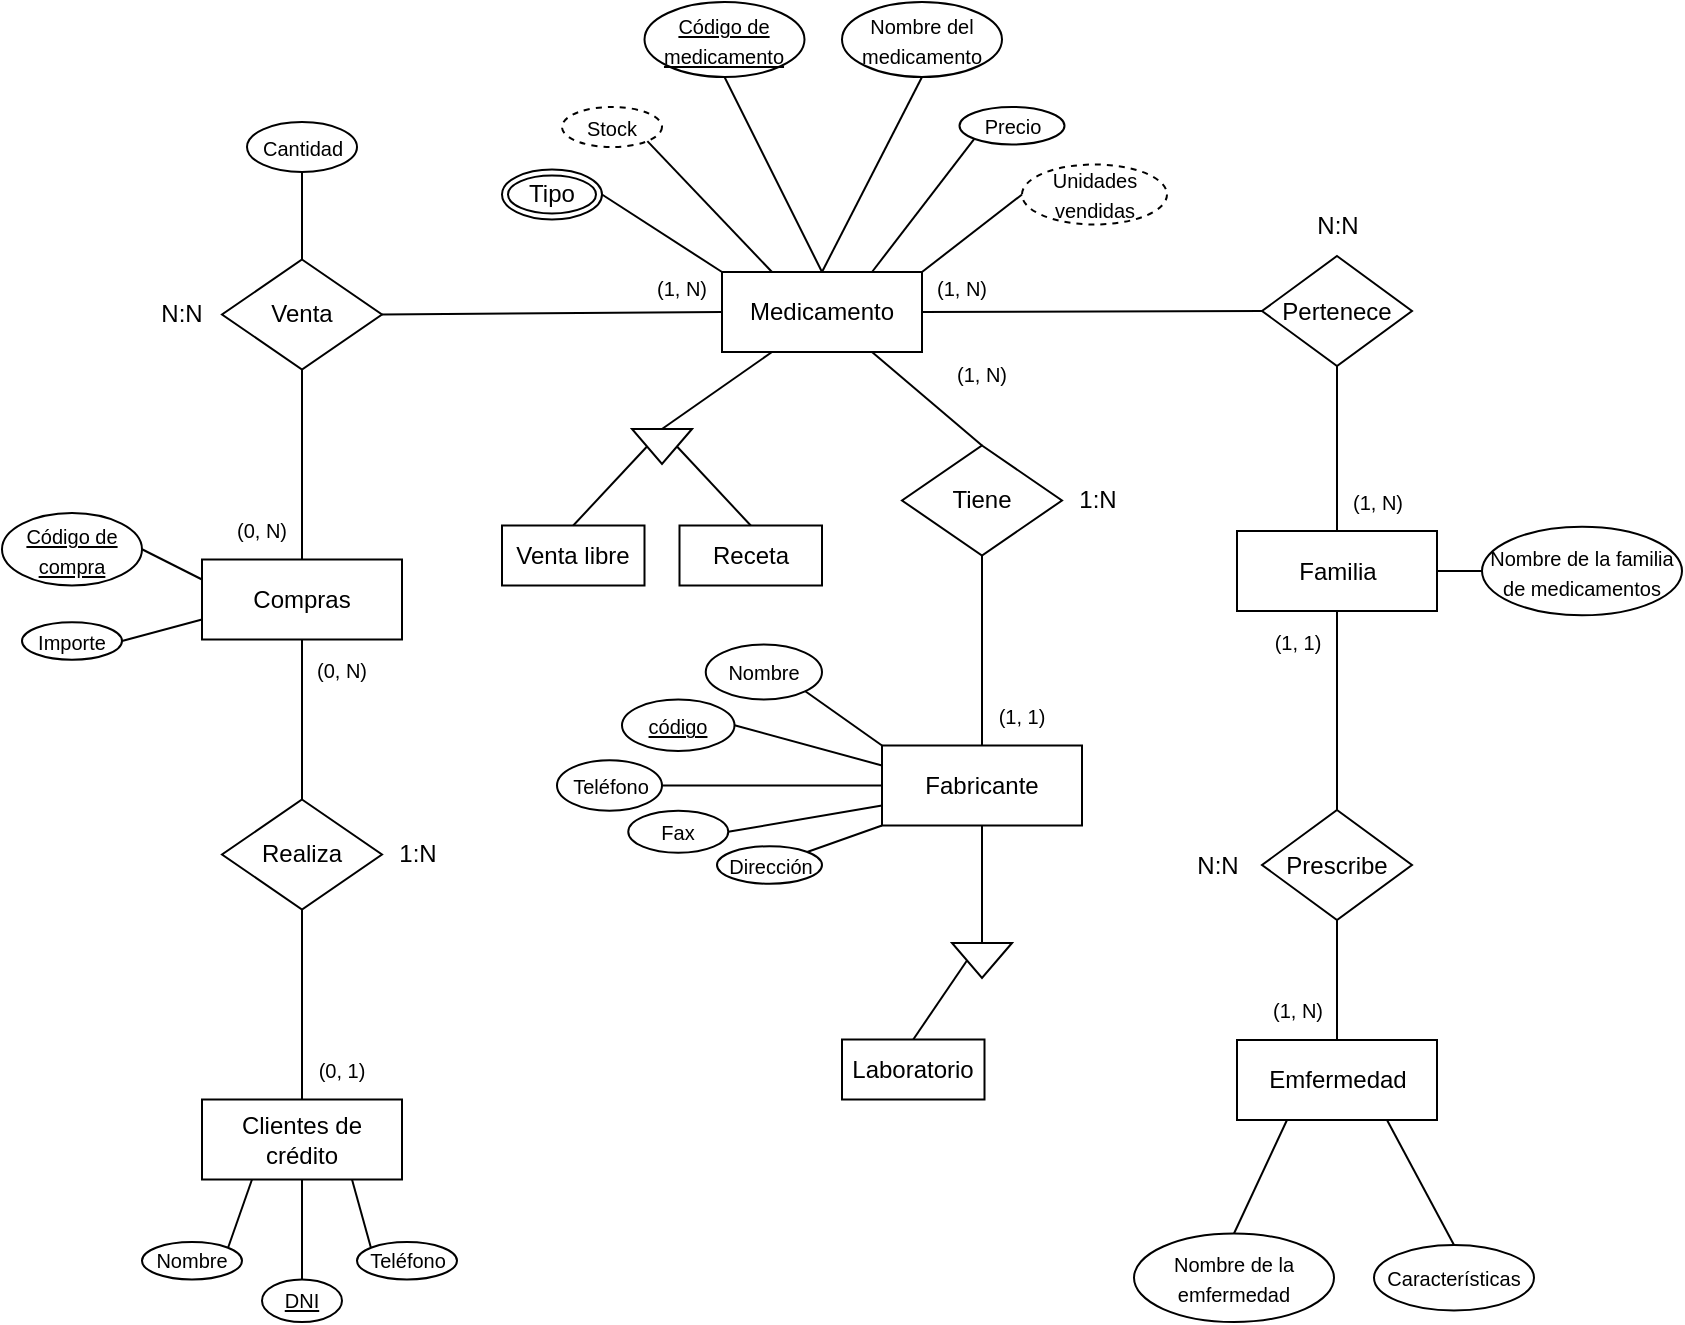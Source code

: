 <mxfile version="15.5.9" type="device"><diagram id="CfC8AovjLmDp64zCJDnv" name="Page-1"><mxGraphModel dx="2249" dy="762" grid="1" gridSize="10" guides="1" tooltips="1" connect="1" arrows="1" fold="1" page="1" pageScale="1" pageWidth="827" pageHeight="1169" math="0" shadow="0"><root><mxCell id="0"/><mxCell id="1" parent="0"/><mxCell id="pFtP16wdfnLzdNdRSwy1-2" value="&lt;font style=&quot;font-size: 10px&quot;&gt;Stock&lt;/font&gt;" style="ellipse;whiteSpace=wrap;html=1;align=center;dashed=1;" parent="1" vertex="1"><mxGeometry x="274" y="142.5" width="50" height="20" as="geometry"/></mxCell><mxCell id="pFtP16wdfnLzdNdRSwy1-15" value="Tiene" style="shape=rhombus;perimeter=rhombusPerimeter;whiteSpace=wrap;html=1;align=center;" parent="1" vertex="1"><mxGeometry x="444" y="311.75" width="80" height="55" as="geometry"/></mxCell><mxCell id="pFtP16wdfnLzdNdRSwy1-16" value="Medicamento" style="whiteSpace=wrap;html=1;align=center;" parent="1" vertex="1"><mxGeometry x="354" y="225" width="100" height="40" as="geometry"/></mxCell><mxCell id="pFtP16wdfnLzdNdRSwy1-58" value="(1, N)" style="text;html=1;strokeColor=none;fillColor=none;align=center;verticalAlign=middle;whiteSpace=wrap;rounded=0;fontSize=10;" parent="1" vertex="1"><mxGeometry x="444" y="217.5" width="60" height="30" as="geometry"/></mxCell><mxCell id="Kog89b0vaoX_PIl8PWFZ-16" value="&lt;span style=&quot;font-size: 10px&quot;&gt;Código de medicamento&lt;/span&gt;" style="ellipse;whiteSpace=wrap;html=1;align=center;fontStyle=4" parent="1" vertex="1"><mxGeometry x="315.25" y="90" width="80" height="37.5" as="geometry"/></mxCell><mxCell id="Kog89b0vaoX_PIl8PWFZ-17" value="&lt;span style=&quot;font-size: 10px&quot;&gt;Nombre del medicamento&lt;/span&gt;" style="ellipse;whiteSpace=wrap;html=1;align=center;" parent="1" vertex="1"><mxGeometry x="414" y="90" width="80" height="37.5" as="geometry"/></mxCell><mxCell id="Kog89b0vaoX_PIl8PWFZ-18" value="" style="endArrow=none;html=1;rounded=0;fontSize=10;startArrow=none;entryX=0.5;entryY=1;entryDx=0;entryDy=0;exitX=0.5;exitY=0;exitDx=0;exitDy=0;" parent="1" source="pFtP16wdfnLzdNdRSwy1-16" target="Kog89b0vaoX_PIl8PWFZ-16" edge="1"><mxGeometry width="50" height="50" relative="1" as="geometry"><mxPoint x="394" y="180" as="sourcePoint"/><mxPoint x="356.5" y="155.0" as="targetPoint"/></mxGeometry></mxCell><mxCell id="Kog89b0vaoX_PIl8PWFZ-19" value="" style="endArrow=none;html=1;rounded=0;fontSize=10;startArrow=none;exitX=0.5;exitY=0;exitDx=0;exitDy=0;entryX=0.5;entryY=1;entryDx=0;entryDy=0;" parent="1" source="pFtP16wdfnLzdNdRSwy1-16" target="Kog89b0vaoX_PIl8PWFZ-17" edge="1"><mxGeometry width="50" height="50" relative="1" as="geometry"><mxPoint x="434" y="200" as="sourcePoint"/><mxPoint x="477" y="200" as="targetPoint"/></mxGeometry></mxCell><mxCell id="Kog89b0vaoX_PIl8PWFZ-20" value="" style="endArrow=none;html=1;rounded=0;fontSize=10;startArrow=none;exitX=0.25;exitY=0;exitDx=0;exitDy=0;entryX=1;entryY=1;entryDx=0;entryDy=0;" parent="1" source="pFtP16wdfnLzdNdRSwy1-16" target="pFtP16wdfnLzdNdRSwy1-2" edge="1"><mxGeometry width="50" height="50" relative="1" as="geometry"><mxPoint x="389" y="245" as="sourcePoint"/><mxPoint x="371.5" y="185" as="targetPoint"/></mxGeometry></mxCell><mxCell id="vwa5GEn__d7CZsa_ripY-7" value="N:N" style="text;html=1;strokeColor=none;fillColor=none;align=center;verticalAlign=middle;whiteSpace=wrap;rounded=0;" parent="1" vertex="1"><mxGeometry x="631.5" y="187" width="60" height="30" as="geometry"/></mxCell><mxCell id="iBu4KRf_P7W2fA3zbYYl-1" value="" style="endArrow=none;html=1;rounded=0;fontSize=10;startArrow=none;exitX=0.5;exitY=0;exitDx=0;exitDy=0;entryX=0.75;entryY=1;entryDx=0;entryDy=0;" parent="1" source="pFtP16wdfnLzdNdRSwy1-15" target="pFtP16wdfnLzdNdRSwy1-16" edge="1"><mxGeometry width="50" height="50" relative="1" as="geometry"><mxPoint x="469" y="405" as="sourcePoint"/><mxPoint x="521.5" y="247.5" as="targetPoint"/></mxGeometry></mxCell><mxCell id="iBu4KRf_P7W2fA3zbYYl-2" value="Fabricante" style="whiteSpace=wrap;html=1;align=center;" parent="1" vertex="1"><mxGeometry x="434" y="461.75" width="100" height="40" as="geometry"/></mxCell><mxCell id="iBu4KRf_P7W2fA3zbYYl-3" value="" style="endArrow=none;html=1;rounded=0;fontSize=10;exitX=0.5;exitY=0;exitDx=0;exitDy=0;entryX=0.5;entryY=1;entryDx=0;entryDy=0;" parent="1" source="iBu4KRf_P7W2fA3zbYYl-2" target="pFtP16wdfnLzdNdRSwy1-15" edge="1"><mxGeometry width="50" height="50" relative="1" as="geometry"><mxPoint x="624" y="371.75" as="sourcePoint"/><mxPoint x="624" y="296.75" as="targetPoint"/></mxGeometry></mxCell><mxCell id="iBu4KRf_P7W2fA3zbYYl-4" value="Pertenece" style="shape=rhombus;perimeter=rhombusPerimeter;whiteSpace=wrap;html=1;align=center;" parent="1" vertex="1"><mxGeometry x="624" y="217" width="75" height="55" as="geometry"/></mxCell><mxCell id="iBu4KRf_P7W2fA3zbYYl-5" value="" style="endArrow=none;html=1;rounded=0;fontSize=10;startArrow=none;exitX=0;exitY=0.5;exitDx=0;exitDy=0;entryX=1;entryY=0.5;entryDx=0;entryDy=0;" parent="1" source="iBu4KRf_P7W2fA3zbYYl-4" target="pFtP16wdfnLzdNdRSwy1-16" edge="1"><mxGeometry width="50" height="50" relative="1" as="geometry"><mxPoint x="414" y="327.5" as="sourcePoint"/><mxPoint x="414" y="275" as="targetPoint"/></mxGeometry></mxCell><mxCell id="iBu4KRf_P7W2fA3zbYYl-6" value="Familia" style="whiteSpace=wrap;html=1;align=center;" parent="1" vertex="1"><mxGeometry x="611.5" y="354.5" width="100" height="40" as="geometry"/></mxCell><mxCell id="iBu4KRf_P7W2fA3zbYYl-7" value="Prescribe" style="shape=rhombus;perimeter=rhombusPerimeter;whiteSpace=wrap;html=1;align=center;" parent="1" vertex="1"><mxGeometry x="624" y="494" width="75" height="55" as="geometry"/></mxCell><mxCell id="iBu4KRf_P7W2fA3zbYYl-8" value="Emfermedad" style="whiteSpace=wrap;html=1;align=center;" parent="1" vertex="1"><mxGeometry x="611.5" y="609" width="100" height="40" as="geometry"/></mxCell><mxCell id="iBu4KRf_P7W2fA3zbYYl-9" value="" style="endArrow=none;html=1;rounded=0;fontSize=10;startArrow=none;exitX=0.5;exitY=1;exitDx=0;exitDy=0;entryX=0.5;entryY=0;entryDx=0;entryDy=0;" parent="1" source="iBu4KRf_P7W2fA3zbYYl-4" target="iBu4KRf_P7W2fA3zbYYl-6" edge="1"><mxGeometry width="50" height="50" relative="1" as="geometry"><mxPoint x="634" y="254.5" as="sourcePoint"/><mxPoint x="521.5" y="254.5" as="targetPoint"/></mxGeometry></mxCell><mxCell id="iBu4KRf_P7W2fA3zbYYl-10" value="" style="endArrow=none;html=1;rounded=0;fontSize=10;startArrow=none;exitX=0.5;exitY=1;exitDx=0;exitDy=0;entryX=0.5;entryY=0;entryDx=0;entryDy=0;" parent="1" source="iBu4KRf_P7W2fA3zbYYl-6" target="iBu4KRf_P7W2fA3zbYYl-7" edge="1"><mxGeometry width="50" height="50" relative="1" as="geometry"><mxPoint x="671.5" y="282" as="sourcePoint"/><mxPoint x="671.5" y="364.5" as="targetPoint"/></mxGeometry></mxCell><mxCell id="iBu4KRf_P7W2fA3zbYYl-11" value="" style="endArrow=none;html=1;rounded=0;fontSize=10;startArrow=none;exitX=0.5;exitY=0;exitDx=0;exitDy=0;entryX=0.5;entryY=1;entryDx=0;entryDy=0;" parent="1" source="iBu4KRf_P7W2fA3zbYYl-8" target="iBu4KRf_P7W2fA3zbYYl-7" edge="1"><mxGeometry width="50" height="50" relative="1" as="geometry"><mxPoint x="684" y="406.5" as="sourcePoint"/><mxPoint x="671.5" y="504" as="targetPoint"/></mxGeometry></mxCell><mxCell id="iBu4KRf_P7W2fA3zbYYl-12" value="(1, N)" style="text;html=1;strokeColor=none;fillColor=none;align=center;verticalAlign=middle;whiteSpace=wrap;rounded=0;fontSize=10;" parent="1" vertex="1"><mxGeometry x="651.5" y="324.5" width="60" height="30" as="geometry"/></mxCell><mxCell id="iBu4KRf_P7W2fA3zbYYl-13" value="Venta" style="shape=rhombus;perimeter=rhombusPerimeter;whiteSpace=wrap;html=1;align=center;" parent="1" vertex="1"><mxGeometry x="104" y="218.75" width="80" height="55" as="geometry"/></mxCell><mxCell id="iBu4KRf_P7W2fA3zbYYl-14" value="" style="endArrow=none;html=1;rounded=0;fontSize=10;startArrow=none;exitX=1;exitY=0.5;exitDx=0;exitDy=0;entryX=0;entryY=0.5;entryDx=0;entryDy=0;" parent="1" source="iBu4KRf_P7W2fA3zbYYl-13" target="pFtP16wdfnLzdNdRSwy1-16" edge="1"><mxGeometry width="50" height="50" relative="1" as="geometry"><mxPoint x="219" y="363.75" as="sourcePoint"/><mxPoint x="154" y="223.75" as="targetPoint"/></mxGeometry></mxCell><mxCell id="iBu4KRf_P7W2fA3zbYYl-15" value="Compras" style="whiteSpace=wrap;html=1;align=center;" parent="1" vertex="1"><mxGeometry x="94" y="368.75" width="100" height="40" as="geometry"/></mxCell><mxCell id="iBu4KRf_P7W2fA3zbYYl-16" value="" style="endArrow=none;html=1;rounded=0;fontSize=10;exitX=0.5;exitY=0;exitDx=0;exitDy=0;entryX=0.5;entryY=1;entryDx=0;entryDy=0;" parent="1" source="iBu4KRf_P7W2fA3zbYYl-15" target="iBu4KRf_P7W2fA3zbYYl-13" edge="1"><mxGeometry width="50" height="50" relative="1" as="geometry"><mxPoint x="284" y="278.75" as="sourcePoint"/><mxPoint x="284" y="203.75" as="targetPoint"/></mxGeometry></mxCell><mxCell id="iBu4KRf_P7W2fA3zbYYl-17" value="Realiza" style="shape=rhombus;perimeter=rhombusPerimeter;whiteSpace=wrap;html=1;align=center;" parent="1" vertex="1"><mxGeometry x="104" y="488.75" width="80" height="55" as="geometry"/></mxCell><mxCell id="iBu4KRf_P7W2fA3zbYYl-18" value="Clientes de crédito" style="whiteSpace=wrap;html=1;align=center;" parent="1" vertex="1"><mxGeometry x="94" y="638.75" width="100" height="40" as="geometry"/></mxCell><mxCell id="iBu4KRf_P7W2fA3zbYYl-19" value="" style="endArrow=none;html=1;rounded=0;fontSize=10;exitX=0.5;exitY=0;exitDx=0;exitDy=0;entryX=0.5;entryY=1;entryDx=0;entryDy=0;" parent="1" source="iBu4KRf_P7W2fA3zbYYl-18" target="iBu4KRf_P7W2fA3zbYYl-17" edge="1"><mxGeometry width="50" height="50" relative="1" as="geometry"><mxPoint x="284" y="548.75" as="sourcePoint"/><mxPoint x="284" y="473.75" as="targetPoint"/></mxGeometry></mxCell><mxCell id="iBu4KRf_P7W2fA3zbYYl-20" value="" style="endArrow=none;html=1;rounded=0;fontSize=10;exitX=0.5;exitY=1;exitDx=0;exitDy=0;entryX=0.5;entryY=0;entryDx=0;entryDy=0;" parent="1" source="iBu4KRf_P7W2fA3zbYYl-15" target="iBu4KRf_P7W2fA3zbYYl-17" edge="1"><mxGeometry width="50" height="50" relative="1" as="geometry"><mxPoint x="154" y="648.75" as="sourcePoint"/><mxPoint x="154" y="553.75" as="targetPoint"/></mxGeometry></mxCell><mxCell id="nuaMepPsxCsyBqQcy8hz-1" value="(1, N)" style="text;html=1;strokeColor=none;fillColor=none;align=center;verticalAlign=middle;whiteSpace=wrap;rounded=0;fontSize=10;" parent="1" vertex="1"><mxGeometry x="304" y="217.5" width="60" height="30" as="geometry"/></mxCell><mxCell id="nuaMepPsxCsyBqQcy8hz-2" value="(0, N)" style="text;html=1;strokeColor=none;fillColor=none;align=center;verticalAlign=middle;whiteSpace=wrap;rounded=0;fontSize=10;" parent="1" vertex="1"><mxGeometry x="94" y="338.75" width="60" height="30" as="geometry"/></mxCell><mxCell id="nuaMepPsxCsyBqQcy8hz-3" value="(0, N)" style="text;html=1;strokeColor=none;fillColor=none;align=center;verticalAlign=middle;whiteSpace=wrap;rounded=0;fontSize=10;" parent="1" vertex="1"><mxGeometry x="134" y="408.75" width="60" height="30" as="geometry"/></mxCell><mxCell id="nuaMepPsxCsyBqQcy8hz-4" value="(0, 1)" style="text;html=1;strokeColor=none;fillColor=none;align=center;verticalAlign=middle;whiteSpace=wrap;rounded=0;fontSize=10;" parent="1" vertex="1"><mxGeometry x="134" y="608.75" width="60" height="30" as="geometry"/></mxCell><mxCell id="nuaMepPsxCsyBqQcy8hz-5" value="(1, N)" style="text;html=1;strokeColor=none;fillColor=none;align=center;verticalAlign=middle;whiteSpace=wrap;rounded=0;fontSize=10;" parent="1" vertex="1"><mxGeometry x="611.5" y="579" width="60" height="30" as="geometry"/></mxCell><mxCell id="nuaMepPsxCsyBqQcy8hz-6" value="(1, 1)" style="text;html=1;strokeColor=none;fillColor=none;align=center;verticalAlign=middle;whiteSpace=wrap;rounded=0;fontSize=10;" parent="1" vertex="1"><mxGeometry x="611.5" y="394.5" width="60" height="30" as="geometry"/></mxCell><mxCell id="nuaMepPsxCsyBqQcy8hz-7" value="(1, 1)" style="text;html=1;strokeColor=none;fillColor=none;align=center;verticalAlign=middle;whiteSpace=wrap;rounded=0;fontSize=10;" parent="1" vertex="1"><mxGeometry x="474" y="431.75" width="60" height="30" as="geometry"/></mxCell><mxCell id="nuaMepPsxCsyBqQcy8hz-8" value="(1, N)" style="text;html=1;strokeColor=none;fillColor=none;align=center;verticalAlign=middle;whiteSpace=wrap;rounded=0;fontSize=10;" parent="1" vertex="1"><mxGeometry x="454" y="261.25" width="60" height="30" as="geometry"/></mxCell><mxCell id="nuaMepPsxCsyBqQcy8hz-9" value="N:N" style="text;html=1;strokeColor=none;fillColor=none;align=center;verticalAlign=middle;whiteSpace=wrap;rounded=0;" parent="1" vertex="1"><mxGeometry x="571.5" y="506.5" width="60" height="30" as="geometry"/></mxCell><mxCell id="nuaMepPsxCsyBqQcy8hz-10" value="1:N" style="text;html=1;strokeColor=none;fillColor=none;align=center;verticalAlign=middle;whiteSpace=wrap;rounded=0;" parent="1" vertex="1"><mxGeometry x="171.5" y="500.5" width="60" height="30" as="geometry"/></mxCell><mxCell id="nuaMepPsxCsyBqQcy8hz-11" value="1:N" style="text;html=1;strokeColor=none;fillColor=none;align=center;verticalAlign=middle;whiteSpace=wrap;rounded=0;" parent="1" vertex="1"><mxGeometry x="511.5" y="324.25" width="60" height="30" as="geometry"/></mxCell><mxCell id="nuaMepPsxCsyBqQcy8hz-12" value="N:N" style="text;html=1;strokeColor=none;fillColor=none;align=center;verticalAlign=middle;whiteSpace=wrap;rounded=0;" parent="1" vertex="1"><mxGeometry x="54" y="231.25" width="60" height="30" as="geometry"/></mxCell><mxCell id="nuaMepPsxCsyBqQcy8hz-13" value="Tipo" style="ellipse;shape=doubleEllipse;margin=3;whiteSpace=wrap;html=1;align=center;" parent="1" vertex="1"><mxGeometry x="244" y="173.75" width="50" height="25" as="geometry"/></mxCell><mxCell id="nuaMepPsxCsyBqQcy8hz-14" value="" style="endArrow=none;html=1;rounded=0;fontSize=10;startArrow=none;exitX=1;exitY=0.5;exitDx=0;exitDy=0;entryX=0;entryY=0;entryDx=0;entryDy=0;" parent="1" source="nuaMepPsxCsyBqQcy8hz-13" target="pFtP16wdfnLzdNdRSwy1-16" edge="1"><mxGeometry width="50" height="50" relative="1" as="geometry"><mxPoint x="389" y="235" as="sourcePoint"/><mxPoint x="274" y="200" as="targetPoint"/></mxGeometry></mxCell><mxCell id="nuaMepPsxCsyBqQcy8hz-16" value="&lt;span style=&quot;font-size: 10px&quot;&gt;Cantidad&lt;/span&gt;" style="ellipse;whiteSpace=wrap;html=1;align=center;" parent="1" vertex="1"><mxGeometry x="116.5" y="150" width="55" height="25" as="geometry"/></mxCell><mxCell id="nuaMepPsxCsyBqQcy8hz-17" value="" style="endArrow=none;html=1;rounded=0;fontSize=10;startArrow=none;entryX=0.5;entryY=1;entryDx=0;entryDy=0;exitX=0.5;exitY=0;exitDx=0;exitDy=0;" parent="1" source="iBu4KRf_P7W2fA3zbYYl-13" target="nuaMepPsxCsyBqQcy8hz-16" edge="1"><mxGeometry width="50" height="50" relative="1" as="geometry"><mxPoint x="40.25" y="175" as="sourcePoint"/><mxPoint x="52.75" y="125.0" as="targetPoint"/></mxGeometry></mxCell><mxCell id="nuaMepPsxCsyBqQcy8hz-20" value="" style="endArrow=none;html=1;rounded=0;fontSize=10;startArrow=none;exitX=0.5;exitY=1;exitDx=0;exitDy=0;entryX=0;entryY=0.5;entryDx=0;entryDy=0;" parent="1" source="iBu4KRf_P7W2fA3zbYYl-2" target="nuaMepPsxCsyBqQcy8hz-21" edge="1"><mxGeometry width="50" height="50" relative="1" as="geometry"><mxPoint x="474" y="564.25" as="sourcePoint"/><mxPoint x="444" y="544.25" as="targetPoint"/></mxGeometry></mxCell><mxCell id="nuaMepPsxCsyBqQcy8hz-21" value="" style="triangle;whiteSpace=wrap;html=1;rotation=90;" parent="1" vertex="1"><mxGeometry x="475.25" y="554.25" width="17.5" height="30" as="geometry"/></mxCell><mxCell id="nuaMepPsxCsyBqQcy8hz-22" value="Laboratorio" style="whiteSpace=wrap;html=1;align=center;" parent="1" vertex="1"><mxGeometry x="414" y="608.75" width="71.25" height="30" as="geometry"/></mxCell><mxCell id="nuaMepPsxCsyBqQcy8hz-24" value="" style="endArrow=none;html=1;rounded=0;fontSize=10;startArrow=none;exitX=0.5;exitY=1;exitDx=0;exitDy=0;entryX=0.5;entryY=0;entryDx=0;entryDy=0;" parent="1" source="nuaMepPsxCsyBqQcy8hz-21" target="nuaMepPsxCsyBqQcy8hz-22" edge="1"><mxGeometry width="50" height="50" relative="1" as="geometry"><mxPoint x="533" y="620.5" as="sourcePoint"/><mxPoint x="533" y="683" as="targetPoint"/></mxGeometry></mxCell><mxCell id="nuaMepPsxCsyBqQcy8hz-26" value="" style="endArrow=none;html=1;rounded=0;fontSize=10;startArrow=none;exitX=0.25;exitY=1;exitDx=0;exitDy=0;entryX=0;entryY=0.5;entryDx=0;entryDy=0;" parent="1" source="pFtP16wdfnLzdNdRSwy1-16" target="nuaMepPsxCsyBqQcy8hz-27" edge="1"><mxGeometry width="50" height="50" relative="1" as="geometry"><mxPoint x="334" y="350.5" as="sourcePoint"/><mxPoint x="294" y="393" as="targetPoint"/></mxGeometry></mxCell><mxCell id="nuaMepPsxCsyBqQcy8hz-27" value="" style="triangle;whiteSpace=wrap;html=1;rotation=90;" parent="1" vertex="1"><mxGeometry x="315.25" y="297.25" width="17.5" height="30" as="geometry"/></mxCell><mxCell id="nuaMepPsxCsyBqQcy8hz-28" value="Venta libre" style="whiteSpace=wrap;html=1;align=center;" parent="1" vertex="1"><mxGeometry x="244" y="351.75" width="71.25" height="30" as="geometry"/></mxCell><mxCell id="nuaMepPsxCsyBqQcy8hz-29" value="" style="endArrow=none;html=1;rounded=0;fontSize=10;startArrow=none;exitX=0.5;exitY=1;exitDx=0;exitDy=0;entryX=0.5;entryY=0;entryDx=0;entryDy=0;" parent="1" source="nuaMepPsxCsyBqQcy8hz-27" target="nuaMepPsxCsyBqQcy8hz-28" edge="1"><mxGeometry width="50" height="50" relative="1" as="geometry"><mxPoint x="373" y="363.5" as="sourcePoint"/><mxPoint x="373" y="426" as="targetPoint"/></mxGeometry></mxCell><mxCell id="nuaMepPsxCsyBqQcy8hz-30" value="Receta" style="whiteSpace=wrap;html=1;align=center;" parent="1" vertex="1"><mxGeometry x="332.75" y="351.75" width="71.25" height="30" as="geometry"/></mxCell><mxCell id="nuaMepPsxCsyBqQcy8hz-31" value="" style="endArrow=none;html=1;rounded=0;fontSize=10;startArrow=none;exitX=0.5;exitY=0;exitDx=0;exitDy=0;entryX=0.5;entryY=0;entryDx=0;entryDy=0;" parent="1" source="nuaMepPsxCsyBqQcy8hz-27" target="nuaMepPsxCsyBqQcy8hz-30" edge="1"><mxGeometry width="50" height="50" relative="1" as="geometry"><mxPoint x="376.5" y="337.5" as="sourcePoint"/><mxPoint x="433" y="451.25" as="targetPoint"/></mxGeometry></mxCell><mxCell id="bgT3-lYW6EFHvKcyf3Oo-1" value="&lt;span style=&quot;font-size: 10px&quot;&gt;Nombre de la familia de medicamentos&lt;/span&gt;" style="ellipse;whiteSpace=wrap;html=1;align=center;" parent="1" vertex="1"><mxGeometry x="734" y="352.38" width="100" height="44.25" as="geometry"/></mxCell><mxCell id="bgT3-lYW6EFHvKcyf3Oo-2" value="" style="endArrow=none;html=1;rounded=0;fontSize=10;startArrow=none;entryX=0;entryY=0.5;entryDx=0;entryDy=0;exitX=1;exitY=0.5;exitDx=0;exitDy=0;" parent="1" source="iBu4KRf_P7W2fA3zbYYl-6" target="bgT3-lYW6EFHvKcyf3Oo-1" edge="1"><mxGeometry width="50" height="50" relative="1" as="geometry"><mxPoint x="724" y="240.75" as="sourcePoint"/><mxPoint x="801.5" y="183.75" as="targetPoint"/></mxGeometry></mxCell><mxCell id="bgT3-lYW6EFHvKcyf3Oo-4" value="&lt;font style=&quot;font-size: 10px&quot;&gt;Unidades vendidas&lt;/font&gt;" style="ellipse;whiteSpace=wrap;html=1;align=center;dashed=1;" parent="1" vertex="1"><mxGeometry x="504" y="171.25" width="72.5" height="30" as="geometry"/></mxCell><mxCell id="bgT3-lYW6EFHvKcyf3Oo-5" value="&lt;span style=&quot;font-size: 10px&quot;&gt;Precio&lt;/span&gt;" style="ellipse;whiteSpace=wrap;html=1;align=center;" parent="1" vertex="1"><mxGeometry x="472.75" y="142.5" width="52.5" height="18.75" as="geometry"/></mxCell><mxCell id="bgT3-lYW6EFHvKcyf3Oo-6" value="" style="endArrow=none;html=1;rounded=0;fontSize=10;startArrow=none;exitX=0.75;exitY=0;exitDx=0;exitDy=0;entryX=0;entryY=1;entryDx=0;entryDy=0;" parent="1" source="pFtP16wdfnLzdNdRSwy1-16" target="bgT3-lYW6EFHvKcyf3Oo-5" edge="1"><mxGeometry width="50" height="50" relative="1" as="geometry"><mxPoint x="414" y="235" as="sourcePoint"/><mxPoint x="466.5" y="137.5" as="targetPoint"/></mxGeometry></mxCell><mxCell id="bgT3-lYW6EFHvKcyf3Oo-7" value="" style="endArrow=none;html=1;rounded=0;fontSize=10;startArrow=none;entryX=0;entryY=0.5;entryDx=0;entryDy=0;exitX=1;exitY=0;exitDx=0;exitDy=0;" parent="1" source="pFtP16wdfnLzdNdRSwy1-16" target="bgT3-lYW6EFHvKcyf3Oo-4" edge="1"><mxGeometry width="50" height="50" relative="1" as="geometry"><mxPoint x="474" y="200" as="sourcePoint"/><mxPoint x="482.651" y="169.65" as="targetPoint"/></mxGeometry></mxCell><mxCell id="bgT3-lYW6EFHvKcyf3Oo-8" value="&lt;span style=&quot;font-size: 10px&quot;&gt;código&lt;/span&gt;" style="ellipse;whiteSpace=wrap;html=1;align=center;fontStyle=4" parent="1" vertex="1"><mxGeometry x="304" y="438.75" width="56.25" height="25.75" as="geometry"/></mxCell><mxCell id="bgT3-lYW6EFHvKcyf3Oo-9" value="&lt;span style=&quot;font-size: 10px&quot;&gt;Nombre&lt;/span&gt;" style="ellipse;whiteSpace=wrap;html=1;align=center;" parent="1" vertex="1"><mxGeometry x="345.87" y="411.25" width="58.13" height="27.5" as="geometry"/></mxCell><mxCell id="bgT3-lYW6EFHvKcyf3Oo-10" value="&lt;span style=&quot;font-size: 10px&quot;&gt;Teléfono&lt;/span&gt;" style="ellipse;whiteSpace=wrap;html=1;align=center;" parent="1" vertex="1"><mxGeometry x="271.5" y="469.13" width="52.5" height="25.25" as="geometry"/></mxCell><mxCell id="bgT3-lYW6EFHvKcyf3Oo-11" value="&lt;span style=&quot;font-size: 10px&quot;&gt;Dirección&lt;/span&gt;" style="ellipse;whiteSpace=wrap;html=1;align=center;" parent="1" vertex="1"><mxGeometry x="351.5" y="512.13" width="52.5" height="18.75" as="geometry"/></mxCell><mxCell id="bgT3-lYW6EFHvKcyf3Oo-12" value="&lt;span style=&quot;font-size: 10px&quot;&gt;Fax&lt;/span&gt;" style="ellipse;whiteSpace=wrap;html=1;align=center;" parent="1" vertex="1"><mxGeometry x="307.13" y="494.38" width="50" height="21" as="geometry"/></mxCell><mxCell id="bgT3-lYW6EFHvKcyf3Oo-14" value="" style="endArrow=none;html=1;rounded=0;fontSize=10;startArrow=none;entryX=1;entryY=1;entryDx=0;entryDy=0;exitX=0;exitY=0;exitDx=0;exitDy=0;" parent="1" source="iBu4KRf_P7W2fA3zbYYl-2" target="bgT3-lYW6EFHvKcyf3Oo-9" edge="1"><mxGeometry width="50" height="50" relative="1" as="geometry"><mxPoint x="434" y="425" as="sourcePoint"/><mxPoint x="404" y="438" as="targetPoint"/></mxGeometry></mxCell><mxCell id="bgT3-lYW6EFHvKcyf3Oo-16" value="" style="endArrow=none;html=1;rounded=0;fontSize=10;startArrow=none;exitX=0;exitY=0.5;exitDx=0;exitDy=0;entryX=1;entryY=0.5;entryDx=0;entryDy=0;" parent="1" source="iBu4KRf_P7W2fA3zbYYl-2" target="bgT3-lYW6EFHvKcyf3Oo-10" edge="1"><mxGeometry width="50" height="50" relative="1" as="geometry"><mxPoint x="444" y="491.75" as="sourcePoint"/><mxPoint x="390.25" y="491.755" as="targetPoint"/></mxGeometry></mxCell><mxCell id="bgT3-lYW6EFHvKcyf3Oo-18" value="" style="endArrow=none;html=1;rounded=0;fontSize=10;startArrow=none;entryX=1;entryY=0.5;entryDx=0;entryDy=0;exitX=0;exitY=0.25;exitDx=0;exitDy=0;" parent="1" source="iBu4KRf_P7W2fA3zbYYl-2" target="bgT3-lYW6EFHvKcyf3Oo-8" edge="1"><mxGeometry width="50" height="50" relative="1" as="geometry"><mxPoint x="444" y="471.75" as="sourcePoint"/><mxPoint x="406.033" y="444.458" as="targetPoint"/></mxGeometry></mxCell><mxCell id="bgT3-lYW6EFHvKcyf3Oo-19" value="" style="endArrow=none;html=1;rounded=0;fontSize=10;startArrow=none;entryX=1;entryY=0.5;entryDx=0;entryDy=0;exitX=0;exitY=0.75;exitDx=0;exitDy=0;" parent="1" source="iBu4KRf_P7W2fA3zbYYl-2" target="bgT3-lYW6EFHvKcyf3Oo-12" edge="1"><mxGeometry width="50" height="50" relative="1" as="geometry"><mxPoint x="394" y="530" as="sourcePoint"/><mxPoint x="334" y="491.755" as="targetPoint"/></mxGeometry></mxCell><mxCell id="bgT3-lYW6EFHvKcyf3Oo-20" value="" style="endArrow=none;html=1;rounded=0;fontSize=10;startArrow=none;entryX=1;entryY=0;entryDx=0;entryDy=0;exitX=0;exitY=1;exitDx=0;exitDy=0;" parent="1" source="iBu4KRf_P7W2fA3zbYYl-2" target="bgT3-lYW6EFHvKcyf3Oo-11" edge="1"><mxGeometry width="50" height="50" relative="1" as="geometry"><mxPoint x="444" y="501.75" as="sourcePoint"/><mxPoint x="367.13" y="514.88" as="targetPoint"/></mxGeometry></mxCell><mxCell id="bgT3-lYW6EFHvKcyf3Oo-21" value="&lt;span style=&quot;font-size: 10px&quot;&gt;Código de compra&lt;/span&gt;" style="ellipse;whiteSpace=wrap;html=1;align=center;fontStyle=4" parent="1" vertex="1"><mxGeometry x="-6" y="345.5" width="70" height="36.25" as="geometry"/></mxCell><mxCell id="bgT3-lYW6EFHvKcyf3Oo-22" value="" style="endArrow=none;html=1;rounded=0;fontSize=10;startArrow=none;entryX=1;entryY=0.5;entryDx=0;entryDy=0;exitX=0;exitY=0.25;exitDx=0;exitDy=0;" parent="1" source="iBu4KRf_P7W2fA3zbYYl-15" target="bgT3-lYW6EFHvKcyf3Oo-21" edge="1"><mxGeometry width="50" height="50" relative="1" as="geometry"><mxPoint x="154" y="228.75" as="sourcePoint"/><mxPoint x="154" y="185" as="targetPoint"/></mxGeometry></mxCell><mxCell id="bgT3-lYW6EFHvKcyf3Oo-23" value="&lt;span style=&quot;font-size: 10px&quot;&gt;Importe&lt;/span&gt;" style="ellipse;whiteSpace=wrap;html=1;align=center;" parent="1" vertex="1"><mxGeometry x="4" y="400.13" width="50" height="18.75" as="geometry"/></mxCell><mxCell id="bgT3-lYW6EFHvKcyf3Oo-24" value="" style="endArrow=none;html=1;rounded=0;fontSize=10;startArrow=none;entryX=1;entryY=0.5;entryDx=0;entryDy=0;exitX=0;exitY=0.75;exitDx=0;exitDy=0;" parent="1" source="iBu4KRf_P7W2fA3zbYYl-15" target="bgT3-lYW6EFHvKcyf3Oo-23" edge="1"><mxGeometry width="50" height="50" relative="1" as="geometry"><mxPoint x="104" y="388.75" as="sourcePoint"/><mxPoint x="63.834" y="356.397" as="targetPoint"/></mxGeometry></mxCell><mxCell id="bgT3-lYW6EFHvKcyf3Oo-25" value="&lt;span style=&quot;font-size: 10px&quot;&gt;DNI&lt;/span&gt;" style="ellipse;whiteSpace=wrap;html=1;align=center;fontStyle=4" parent="1" vertex="1"><mxGeometry x="124" y="728.75" width="40" height="21.25" as="geometry"/></mxCell><mxCell id="bgT3-lYW6EFHvKcyf3Oo-26" value="&lt;span style=&quot;font-size: 10px&quot;&gt;Nombre&lt;/span&gt;" style="ellipse;whiteSpace=wrap;html=1;align=center;" parent="1" vertex="1"><mxGeometry x="64" y="710" width="50" height="18.75" as="geometry"/></mxCell><mxCell id="bgT3-lYW6EFHvKcyf3Oo-27" value="&lt;span style=&quot;font-size: 10px&quot;&gt;Teléfono&lt;/span&gt;" style="ellipse;whiteSpace=wrap;html=1;align=center;" parent="1" vertex="1"><mxGeometry x="171.5" y="710" width="50" height="18.75" as="geometry"/></mxCell><mxCell id="bgT3-lYW6EFHvKcyf3Oo-31" value="" style="endArrow=none;html=1;rounded=0;fontSize=10;entryX=0.5;entryY=0;entryDx=0;entryDy=0;exitX=0.5;exitY=1;exitDx=0;exitDy=0;" parent="1" source="iBu4KRf_P7W2fA3zbYYl-18" target="bgT3-lYW6EFHvKcyf3Oo-25" edge="1"><mxGeometry width="50" height="50" relative="1" as="geometry"><mxPoint x="30" y="680" as="sourcePoint"/><mxPoint x="154" y="553.75" as="targetPoint"/></mxGeometry></mxCell><mxCell id="bgT3-lYW6EFHvKcyf3Oo-32" value="" style="endArrow=none;html=1;rounded=0;fontSize=10;entryX=0;entryY=0;entryDx=0;entryDy=0;exitX=0.75;exitY=1;exitDx=0;exitDy=0;" parent="1" source="iBu4KRf_P7W2fA3zbYYl-18" target="bgT3-lYW6EFHvKcyf3Oo-27" edge="1"><mxGeometry width="50" height="50" relative="1" as="geometry"><mxPoint x="154" y="688.75" as="sourcePoint"/><mxPoint x="154" y="738.75" as="targetPoint"/></mxGeometry></mxCell><mxCell id="bgT3-lYW6EFHvKcyf3Oo-33" value="" style="endArrow=none;html=1;rounded=0;fontSize=10;entryX=1;entryY=0;entryDx=0;entryDy=0;exitX=0.25;exitY=1;exitDx=0;exitDy=0;" parent="1" source="iBu4KRf_P7W2fA3zbYYl-18" target="bgT3-lYW6EFHvKcyf3Oo-26" edge="1"><mxGeometry width="50" height="50" relative="1" as="geometry"><mxPoint x="179" y="688.75" as="sourcePoint"/><mxPoint x="188.465" y="722.883" as="targetPoint"/></mxGeometry></mxCell><mxCell id="rsrO2BiAOQkaOFX3ewv_-1" value="&lt;span style=&quot;font-size: 10px&quot;&gt;Nombre de la emfermedad&lt;br&gt;&lt;/span&gt;" style="ellipse;whiteSpace=wrap;html=1;align=center;" vertex="1" parent="1"><mxGeometry x="560" y="705.75" width="100" height="44.25" as="geometry"/></mxCell><mxCell id="rsrO2BiAOQkaOFX3ewv_-2" value="" style="endArrow=none;html=1;rounded=0;fontSize=10;startArrow=none;entryX=0.5;entryY=0;entryDx=0;entryDy=0;exitX=0.25;exitY=1;exitDx=0;exitDy=0;" edge="1" parent="1" source="iBu4KRf_P7W2fA3zbYYl-8" target="rsrO2BiAOQkaOFX3ewv_-1"><mxGeometry width="50" height="50" relative="1" as="geometry"><mxPoint x="640" y="670" as="sourcePoint"/><mxPoint x="744" y="384.505" as="targetPoint"/></mxGeometry></mxCell><mxCell id="rsrO2BiAOQkaOFX3ewv_-3" value="&lt;span style=&quot;font-size: 10px&quot;&gt;Características&lt;br&gt;&lt;/span&gt;" style="ellipse;whiteSpace=wrap;html=1;align=center;" vertex="1" parent="1"><mxGeometry x="680" y="711.5" width="80" height="32.75" as="geometry"/></mxCell><mxCell id="rsrO2BiAOQkaOFX3ewv_-4" value="" style="endArrow=none;html=1;rounded=0;fontSize=10;startArrow=none;entryX=0.5;entryY=0;entryDx=0;entryDy=0;exitX=0.75;exitY=1;exitDx=0;exitDy=0;" edge="1" parent="1" source="iBu4KRf_P7W2fA3zbYYl-8" target="rsrO2BiAOQkaOFX3ewv_-3"><mxGeometry width="50" height="50" relative="1" as="geometry"><mxPoint x="646.5" y="659" as="sourcePoint"/><mxPoint x="620" y="715.75" as="targetPoint"/></mxGeometry></mxCell></root></mxGraphModel></diagram></mxfile>